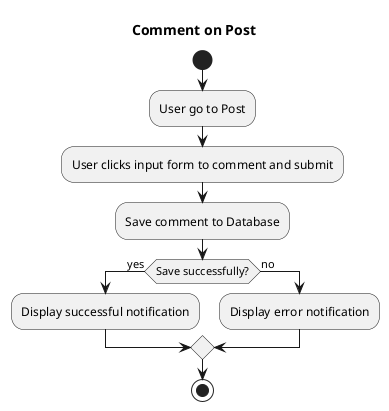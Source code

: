 @startuml
title Comment on Post

start
:User go to Post;
:User clicks input form to comment and submit;
:Save comment to Database;
if (Save successfully?) then (yes)
  :Display successful notification;
else (no)
  :Display error notification;
endif
stop

@enduml